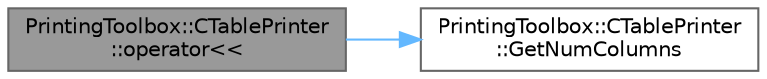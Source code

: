digraph "PrintingToolbox::CTablePrinter::operator&lt;&lt;"
{
 // LATEX_PDF_SIZE
  bgcolor="transparent";
  edge [fontname=Helvetica,fontsize=10,labelfontname=Helvetica,labelfontsize=10];
  node [fontname=Helvetica,fontsize=10,shape=box,height=0.2,width=0.4];
  rankdir="LR";
  Node1 [id="Node000001",label="PrintingToolbox::CTablePrinter\l::operator\<\<",height=0.2,width=0.4,color="gray40", fillcolor="grey60", style="filled", fontcolor="black",tooltip=" "];
  Node1 -> Node2 [id="edge1_Node000001_Node000002",color="steelblue1",style="solid",tooltip=" "];
  Node2 [id="Node000002",label="PrintingToolbox::CTablePrinter\l::GetNumColumns",height=0.2,width=0.4,color="grey40", fillcolor="white", style="filled",URL="$classPrintingToolbox_1_1CTablePrinter.html#ace0a256a0479f734c338ae3648f28ed3",tooltip="Get number of columns of the table."];
}
